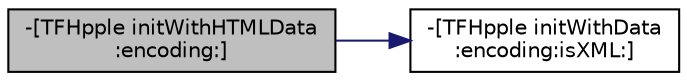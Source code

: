digraph "-[TFHpple initWithHTMLData:encoding:]"
{
  edge [fontname="Helvetica",fontsize="10",labelfontname="Helvetica",labelfontsize="10"];
  node [fontname="Helvetica",fontsize="10",shape=record];
  rankdir="LR";
  Node1 [label="-[TFHpple initWithHTMLData\l:encoding:]",height=0.2,width=0.4,color="black", fillcolor="grey75", style="filled", fontcolor="black"];
  Node1 -> Node2 [color="midnightblue",fontsize="10",style="solid",fontname="Helvetica"];
  Node2 [label="-[TFHpple initWithData\l:encoding:isXML:]",height=0.2,width=0.4,color="black", fillcolor="white", style="filled",URL="$interface_t_f_hpple.html#add58ba26927ae61693fd386325d8f7bb"];
}
